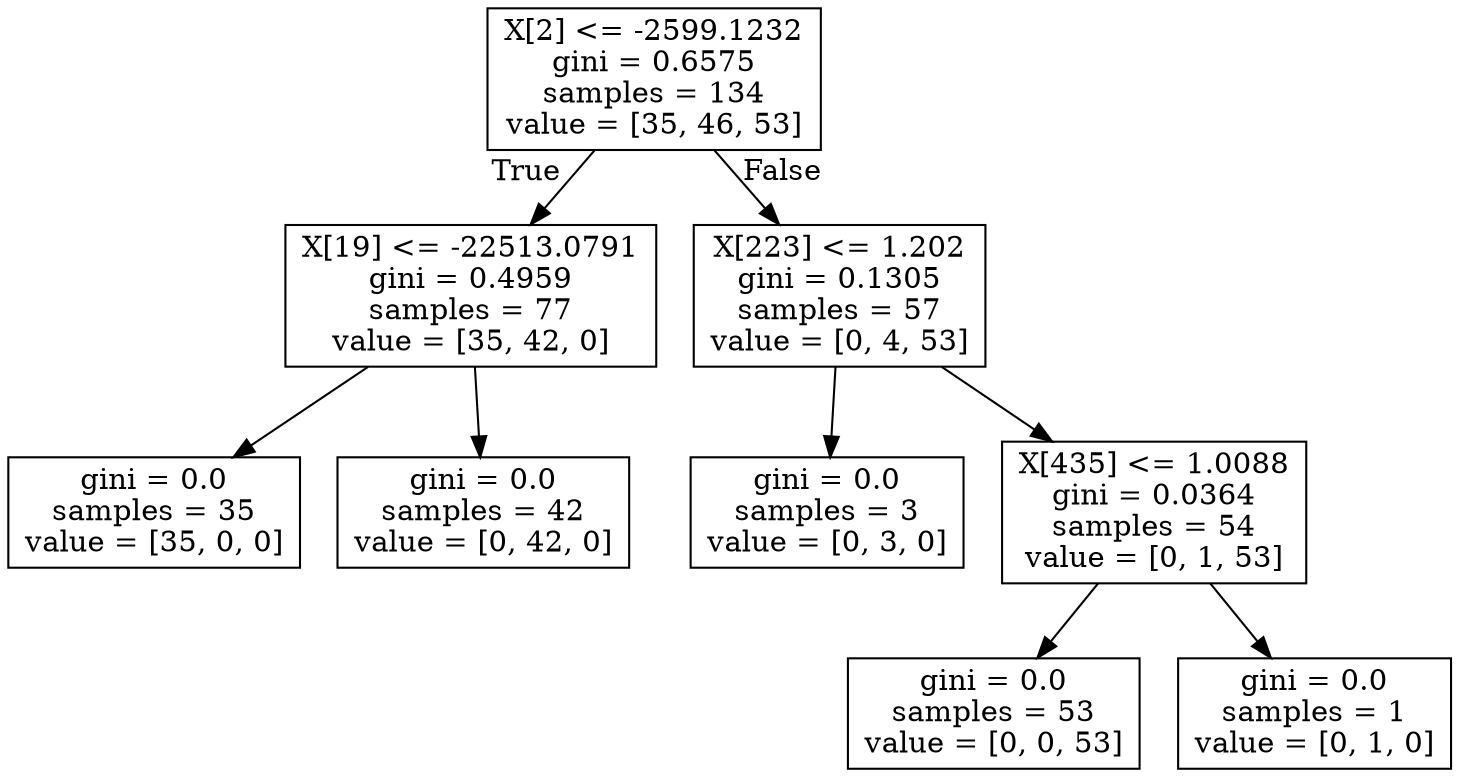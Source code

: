digraph Tree {
node [shape=box] ;
0 [label="X[2] <= -2599.1232\ngini = 0.6575\nsamples = 134\nvalue = [35, 46, 53]"] ;
1 [label="X[19] <= -22513.0791\ngini = 0.4959\nsamples = 77\nvalue = [35, 42, 0]"] ;
0 -> 1 [labeldistance=2.5, labelangle=45, headlabel="True"] ;
2 [label="gini = 0.0\nsamples = 35\nvalue = [35, 0, 0]"] ;
1 -> 2 ;
3 [label="gini = 0.0\nsamples = 42\nvalue = [0, 42, 0]"] ;
1 -> 3 ;
4 [label="X[223] <= 1.202\ngini = 0.1305\nsamples = 57\nvalue = [0, 4, 53]"] ;
0 -> 4 [labeldistance=2.5, labelangle=-45, headlabel="False"] ;
5 [label="gini = 0.0\nsamples = 3\nvalue = [0, 3, 0]"] ;
4 -> 5 ;
6 [label="X[435] <= 1.0088\ngini = 0.0364\nsamples = 54\nvalue = [0, 1, 53]"] ;
4 -> 6 ;
7 [label="gini = 0.0\nsamples = 53\nvalue = [0, 0, 53]"] ;
6 -> 7 ;
8 [label="gini = 0.0\nsamples = 1\nvalue = [0, 1, 0]"] ;
6 -> 8 ;
}